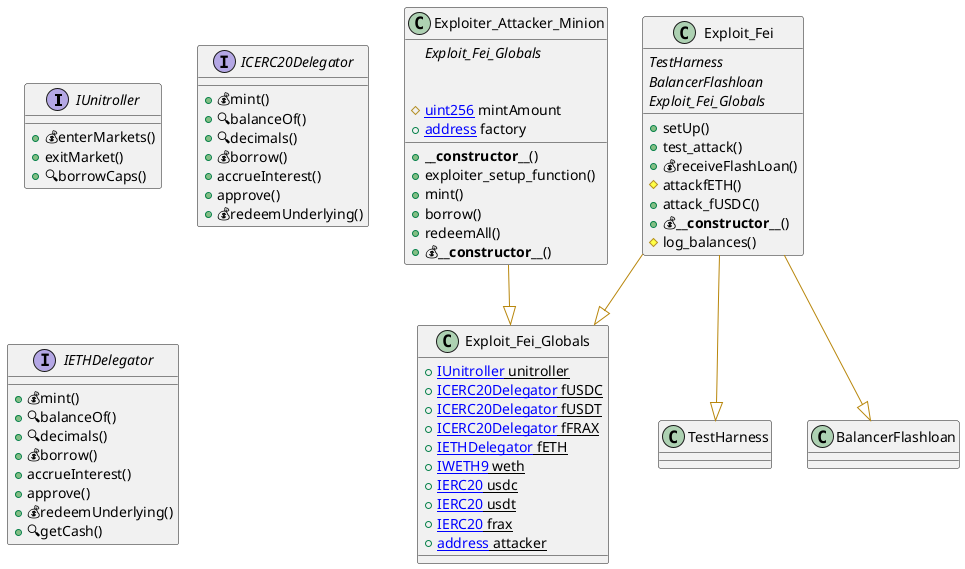 @startuml

interface IUnitroller {
    ' -- inheritance --

    ' -- usingFor --

    ' -- vars --

    ' -- methods --
	+💰enterMarkets()
	+exitMarket()
	+🔍borrowCaps()

}


interface ICERC20Delegator {
    ' -- inheritance --

    ' -- usingFor --

    ' -- vars --

    ' -- methods --
	+💰mint()
	+🔍balanceOf()
	+🔍decimals()
	+💰borrow()
	+accrueInterest()
	+approve()
	+💰redeemUnderlying()

}


interface IETHDelegator {
    ' -- inheritance --

    ' -- usingFor --

    ' -- vars --

    ' -- methods --
	+💰mint()
	+🔍balanceOf()
	+🔍decimals()
	+💰borrow()
	+accrueInterest()
	+approve()
	+💰redeemUnderlying()
	+🔍getCash()

}


class Exploit_Fei_Globals {
    ' -- inheritance --

    ' -- usingFor --

    ' -- vars --
	+{static}[[IUnitroller]] unitroller
	+{static}[[ICERC20Delegator]] fUSDC
	+{static}[[ICERC20Delegator]] fUSDT
	+{static}[[ICERC20Delegator]] fFRAX
	+{static}[[IETHDelegator]] fETH
	+{static}[[IWETH9]] weth
	+{static}[[IERC20]] usdc
	+{static}[[IERC20]] usdt
	+{static}[[IERC20]] frax
	+{static}[[address]] attacker

    ' -- methods --

}


class Exploit_Fei {
    ' -- inheritance --
	{abstract}TestHarness
	{abstract}BalancerFlashloan
	{abstract}Exploit_Fei_Globals

    ' -- usingFor --

    ' -- vars --

    ' -- methods --
	+setUp()
	+test_attack()
	+💰receiveFlashLoan()
	#attackfETH()
	+attack_fUSDC()
	+💰**__constructor__**()
	#log_balances()

}


class Exploiter_Attacker_Minion {
    ' -- inheritance --
	{abstract}Exploit_Fei_Globals

    ' -- usingFor --

    ' -- vars --
	#[[uint256]] mintAmount
	+[[address]] factory

    ' -- methods --
	+**__constructor__**()
	+exploiter_setup_function()
	+mint()
	+borrow()
	+redeemAll()
	+💰**__constructor__**()

}
' -- inheritance / usingFor --
Exploit_Fei --[#DarkGoldenRod]|> TestHarness
Exploit_Fei --[#DarkGoldenRod]|> BalancerFlashloan
Exploit_Fei --[#DarkGoldenRod]|> Exploit_Fei_Globals
Exploiter_Attacker_Minion --[#DarkGoldenRod]|> Exploit_Fei_Globals

@enduml
